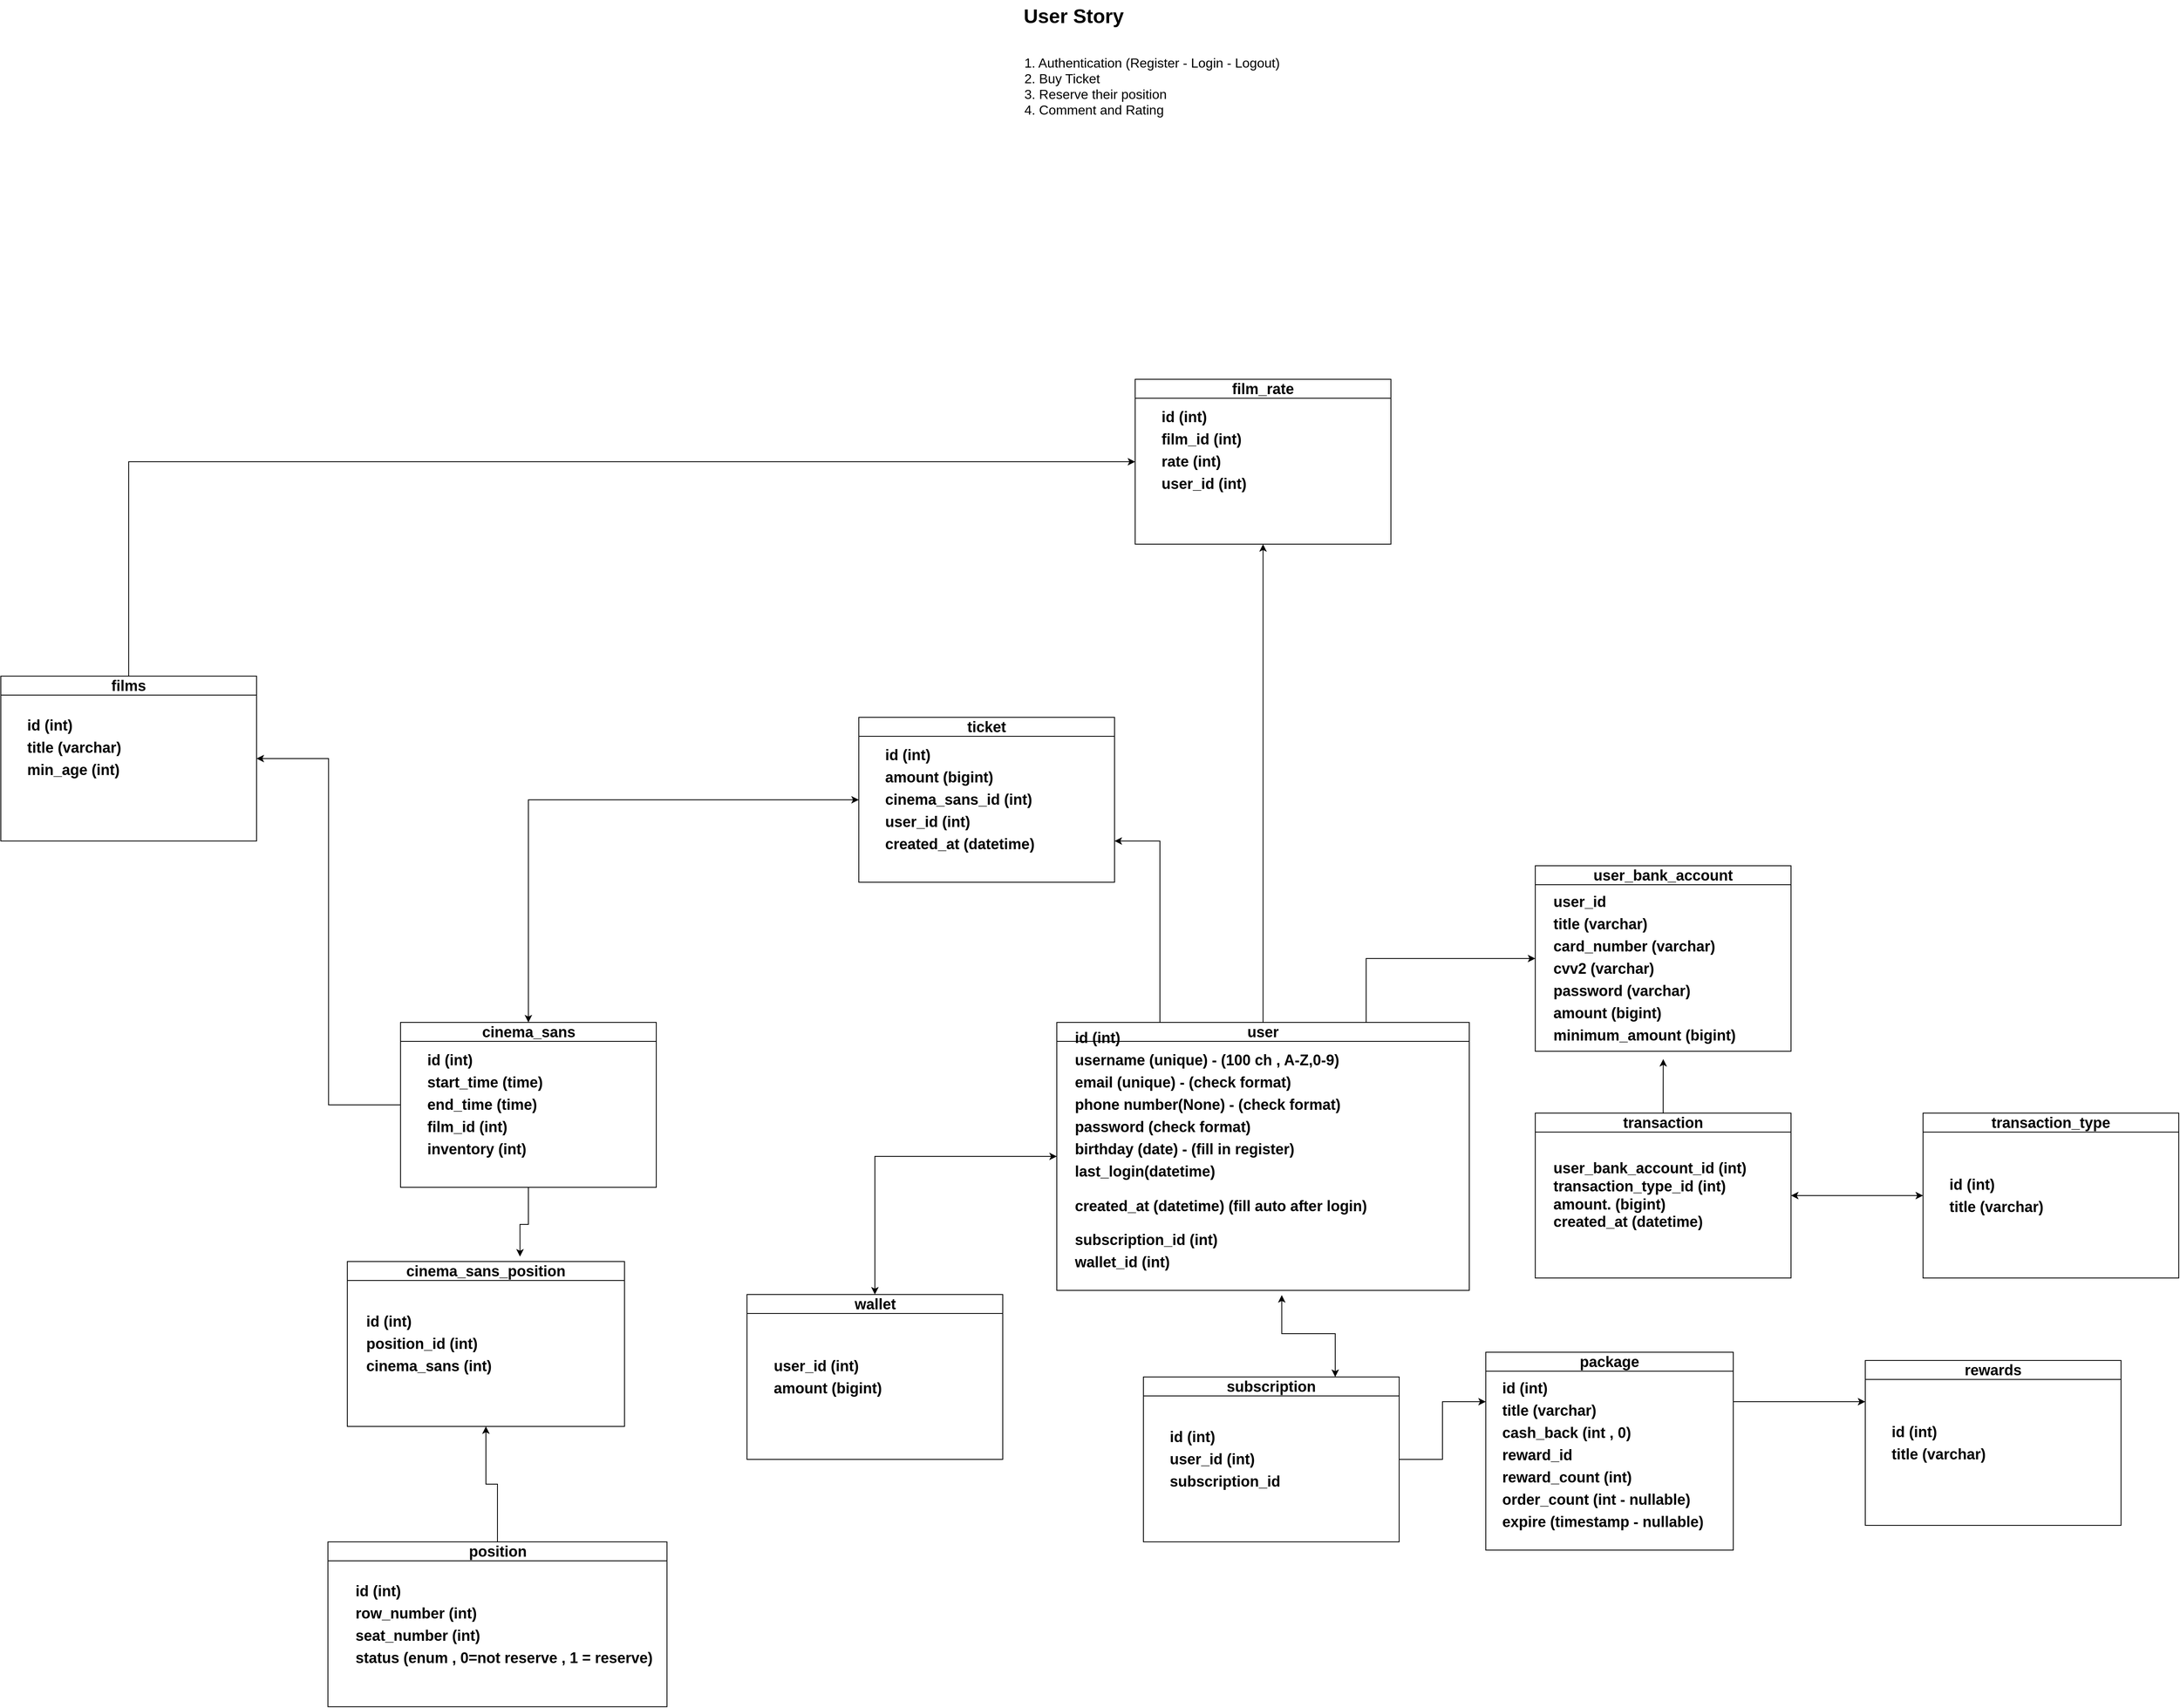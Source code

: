 <mxfile version="23.0.2" type="github">
  <diagram name="Page-1" id="5Sw0mt2Ui1cbXPdswmmH">
    <mxGraphModel dx="2814" dy="1692" grid="1" gridSize="10" guides="1" tooltips="1" connect="1" arrows="1" fold="1" page="1" pageScale="1" pageWidth="850" pageHeight="1100" math="0" shadow="0">
      <root>
        <mxCell id="0" />
        <mxCell id="1" parent="0" />
        <mxCell id="2Hf9jMkPBdYzEBg5ywoU-2" value="&lt;font style=&quot;font-size: 24px;&quot;&gt;&lt;b&gt;User Story&lt;/b&gt;&lt;/font&gt;" style="text;html=1;align=center;verticalAlign=middle;resizable=0;points=[];autosize=1;strokeColor=none;fillColor=none;" parent="1" vertex="1">
          <mxGeometry x="-40" y="-660" width="140" height="40" as="geometry" />
        </mxCell>
        <mxCell id="2Hf9jMkPBdYzEBg5ywoU-3" value="&lt;div style=&quot;text-align: left;&quot;&gt;&lt;span style=&quot;font-size: 16px;&quot;&gt;&lt;br&gt;&lt;/span&gt;&lt;/div&gt;&lt;font style=&quot;font-size: 16px;&quot;&gt;&lt;div style=&quot;text-align: left;&quot;&gt;&lt;span style=&quot;background-color: initial;&quot;&gt;1. Authentication (Register - Login - Logout)&lt;/span&gt;&lt;/div&gt;&lt;div style=&quot;text-align: left;&quot;&gt;&lt;span style=&quot;background-color: initial;&quot;&gt;2. Buy Ticket&lt;/span&gt;&lt;/div&gt;&lt;div style=&quot;text-align: left;&quot;&gt;3. Reserve their position&lt;span style=&quot;background-color: initial;&quot;&gt;&lt;br&gt;&lt;/span&gt;&lt;/div&gt;&lt;div style=&quot;text-align: left;&quot;&gt;4. Comment and Rating&lt;/div&gt;&lt;/font&gt;" style="text;html=1;align=center;verticalAlign=middle;resizable=0;points=[];autosize=1;strokeColor=none;fillColor=none;" parent="1" vertex="1">
          <mxGeometry x="-40" y="-620" width="330" height="110" as="geometry" />
        </mxCell>
        <mxCell id="2Hf9jMkPBdYzEBg5ywoU-5" value="&lt;span style=&quot;font-size: 16px;&quot;&gt;&lt;br&gt;&lt;/span&gt;" style="text;html=1;align=left;verticalAlign=middle;resizable=0;points=[];autosize=1;strokeColor=none;fillColor=none;" parent="1" vertex="1">
          <mxGeometry x="60" y="190" width="20" height="30" as="geometry" />
        </mxCell>
        <mxCell id="2Hf9jMkPBdYzEBg5ywoU-36" style="edgeStyle=orthogonalEdgeStyle;rounded=0;orthogonalLoop=1;jettySize=auto;html=1;exitX=0.75;exitY=0;exitDx=0;exitDy=0;entryX=0;entryY=0.5;entryDx=0;entryDy=0;" parent="1" source="2Hf9jMkPBdYzEBg5ywoU-10" target="2Hf9jMkPBdYzEBg5ywoU-12" edge="1">
          <mxGeometry relative="1" as="geometry" />
        </mxCell>
        <mxCell id="2Hf9jMkPBdYzEBg5ywoU-83" style="edgeStyle=orthogonalEdgeStyle;rounded=0;orthogonalLoop=1;jettySize=auto;html=1;exitX=0.25;exitY=0;exitDx=0;exitDy=0;entryX=1;entryY=0.75;entryDx=0;entryDy=0;shadow=0;" parent="1" source="2Hf9jMkPBdYzEBg5ywoU-10" target="2Hf9jMkPBdYzEBg5ywoU-49" edge="1">
          <mxGeometry relative="1" as="geometry" />
        </mxCell>
        <mxCell id="2Hf9jMkPBdYzEBg5ywoU-90" style="edgeStyle=orthogonalEdgeStyle;rounded=0;orthogonalLoop=1;jettySize=auto;html=1;exitX=0.5;exitY=0;exitDx=0;exitDy=0;entryX=0.5;entryY=1;entryDx=0;entryDy=0;" parent="1" source="2Hf9jMkPBdYzEBg5ywoU-10" target="2Hf9jMkPBdYzEBg5ywoU-85" edge="1">
          <mxGeometry relative="1" as="geometry" />
        </mxCell>
        <mxCell id="2Hf9jMkPBdYzEBg5ywoU-10" value="&lt;h2&gt;user&lt;/h2&gt;" style="swimlane;whiteSpace=wrap;html=1;" parent="1" vertex="1">
          <mxGeometry x="10" y="580" width="500" height="325" as="geometry" />
        </mxCell>
        <mxCell id="2Hf9jMkPBdYzEBg5ywoU-8" value="&lt;h2 style=&quot;border-color: var(--border-color); line-height: 150%;&quot;&gt;id (int)&lt;br&gt;username (unique) - (100 ch , A-Z,0-9)&lt;br&gt;email (unique) - (check format)&lt;br&gt;phone number(None) - (check format)&lt;br&gt;password (check format)&lt;br&gt;birthday (date) - (fill in register)&lt;br&gt;last_login(datetime)&lt;/h2&gt;&lt;h2 style=&quot;border-color: var(--border-color); line-height: 150%;&quot;&gt;created_at (datetime) (fill auto after login)&amp;nbsp;&lt;/h2&gt;&lt;h2 style=&quot;border-color: var(--border-color); line-height: 150%;&quot;&gt;subscription_id (int)&lt;br&gt;wallet_id (int)&lt;/h2&gt;" style="text;html=1;align=left;verticalAlign=middle;resizable=0;points=[];autosize=1;strokeColor=none;fillColor=none;" parent="2Hf9jMkPBdYzEBg5ywoU-10" vertex="1">
          <mxGeometry x="20" y="-15" width="380" height="340" as="geometry" />
        </mxCell>
        <mxCell id="2Hf9jMkPBdYzEBg5ywoU-12" value="&lt;h2&gt;user_bank_account&lt;/h2&gt;" style="swimlane;whiteSpace=wrap;html=1;" parent="1" vertex="1">
          <mxGeometry x="590" y="390" width="310" height="225" as="geometry" />
        </mxCell>
        <mxCell id="2Hf9jMkPBdYzEBg5ywoU-13" value="&lt;h2 style=&quot;line-height: 150%;&quot;&gt;user_id&amp;nbsp;&lt;br&gt;title (varchar)&lt;br&gt;card_number (varchar)&lt;br&gt;cvv2 (varchar)&lt;br&gt;password (varchar)&lt;br&gt;amount (bigint)&lt;br&gt;minimum_amount (bigint)&lt;/h2&gt;" style="text;html=1;align=left;verticalAlign=middle;resizable=0;points=[];autosize=1;strokeColor=none;fillColor=none;" parent="2Hf9jMkPBdYzEBg5ywoU-12" vertex="1">
          <mxGeometry x="20" y="10" width="240" height="230" as="geometry" />
        </mxCell>
        <mxCell id="2Hf9jMkPBdYzEBg5ywoU-76" style="edgeStyle=orthogonalEdgeStyle;rounded=0;orthogonalLoop=1;jettySize=auto;html=1;exitX=1;exitY=0.5;exitDx=0;exitDy=0;entryX=0;entryY=0.25;entryDx=0;entryDy=0;" parent="1" source="2Hf9jMkPBdYzEBg5ywoU-39" target="2Hf9jMkPBdYzEBg5ywoU-51" edge="1">
          <mxGeometry relative="1" as="geometry" />
        </mxCell>
        <mxCell id="2Hf9jMkPBdYzEBg5ywoU-39" value="&lt;h2&gt;subscription&lt;/h2&gt;" style="swimlane;whiteSpace=wrap;html=1;" parent="1" vertex="1">
          <mxGeometry x="115" y="1010" width="310" height="200" as="geometry" />
        </mxCell>
        <mxCell id="2Hf9jMkPBdYzEBg5ywoU-40" value="&lt;h2 style=&quot;line-height: 150%;&quot;&gt;id (int)&lt;br&gt;user_id (int)&lt;br&gt;subscription_id&lt;/h2&gt;" style="text;html=1;align=left;verticalAlign=middle;resizable=0;points=[];autosize=1;strokeColor=none;fillColor=none;" parent="2Hf9jMkPBdYzEBg5ywoU-39" vertex="1">
          <mxGeometry x="30" y="40" width="160" height="120" as="geometry" />
        </mxCell>
        <mxCell id="2Hf9jMkPBdYzEBg5ywoU-94" style="edgeStyle=orthogonalEdgeStyle;rounded=0;orthogonalLoop=1;jettySize=auto;html=1;exitX=0.5;exitY=0;exitDx=0;exitDy=0;entryX=0;entryY=0.5;entryDx=0;entryDy=0;startArrow=classic;startFill=1;" parent="1" source="2Hf9jMkPBdYzEBg5ywoU-41" target="2Hf9jMkPBdYzEBg5ywoU-10" edge="1">
          <mxGeometry relative="1" as="geometry" />
        </mxCell>
        <mxCell id="2Hf9jMkPBdYzEBg5ywoU-41" value="&lt;h2&gt;wallet&lt;/h2&gt;" style="swimlane;whiteSpace=wrap;html=1;" parent="1" vertex="1">
          <mxGeometry x="-365.5" y="910" width="310" height="200" as="geometry" />
        </mxCell>
        <mxCell id="2Hf9jMkPBdYzEBg5ywoU-42" value="&lt;h2 style=&quot;line-height: 150%;&quot;&gt;user_id (int)&lt;br&gt;amount (bigint)&lt;br&gt;&lt;/h2&gt;" style="text;html=1;align=left;verticalAlign=middle;resizable=0;points=[];autosize=1;strokeColor=none;fillColor=none;" parent="2Hf9jMkPBdYzEBg5ywoU-41" vertex="1">
          <mxGeometry x="30" y="50" width="150" height="100" as="geometry" />
        </mxCell>
        <mxCell id="2Hf9jMkPBdYzEBg5ywoU-77" style="edgeStyle=orthogonalEdgeStyle;rounded=0;orthogonalLoop=1;jettySize=auto;html=1;exitX=0;exitY=0.5;exitDx=0;exitDy=0;entryX=1;entryY=0.5;entryDx=0;entryDy=0;" parent="1" source="2Hf9jMkPBdYzEBg5ywoU-43" target="2Hf9jMkPBdYzEBg5ywoU-45" edge="1">
          <mxGeometry relative="1" as="geometry" />
        </mxCell>
        <mxCell id="2Hf9jMkPBdYzEBg5ywoU-84" style="edgeStyle=orthogonalEdgeStyle;rounded=0;orthogonalLoop=1;jettySize=auto;html=1;exitX=0.5;exitY=0;exitDx=0;exitDy=0;entryX=0;entryY=0.5;entryDx=0;entryDy=0;startArrow=classic;startFill=1;" parent="1" source="2Hf9jMkPBdYzEBg5ywoU-43" target="2Hf9jMkPBdYzEBg5ywoU-49" edge="1">
          <mxGeometry relative="1" as="geometry" />
        </mxCell>
        <mxCell id="2Hf9jMkPBdYzEBg5ywoU-43" value="&lt;h2&gt;cinema_sans&lt;/h2&gt;" style="swimlane;whiteSpace=wrap;html=1;" parent="1" vertex="1">
          <mxGeometry x="-785.5" y="580" width="310" height="200" as="geometry" />
        </mxCell>
        <mxCell id="2Hf9jMkPBdYzEBg5ywoU-44" value="&lt;h2 style=&quot;line-height: 150%;&quot;&gt;id (int)&lt;br&gt;start_time (time)&lt;br&gt;end_time (time)&lt;br&gt;film_id (int)&lt;br&gt;inventory (int)&lt;/h2&gt;" style="text;html=1;align=left;verticalAlign=middle;resizable=0;points=[];autosize=1;strokeColor=none;fillColor=none;" parent="2Hf9jMkPBdYzEBg5ywoU-43" vertex="1">
          <mxGeometry x="30" y="10" width="160" height="180" as="geometry" />
        </mxCell>
        <mxCell id="2Hf9jMkPBdYzEBg5ywoU-88" style="edgeStyle=orthogonalEdgeStyle;rounded=0;orthogonalLoop=1;jettySize=auto;html=1;exitX=0.5;exitY=0;exitDx=0;exitDy=0;entryX=0;entryY=0.5;entryDx=0;entryDy=0;" parent="1" source="2Hf9jMkPBdYzEBg5ywoU-45" target="2Hf9jMkPBdYzEBg5ywoU-85" edge="1">
          <mxGeometry relative="1" as="geometry" />
        </mxCell>
        <mxCell id="2Hf9jMkPBdYzEBg5ywoU-45" value="&lt;h2&gt;films&lt;/h2&gt;" style="swimlane;whiteSpace=wrap;html=1;" parent="1" vertex="1">
          <mxGeometry x="-1270" y="160" width="310" height="200" as="geometry" />
        </mxCell>
        <mxCell id="2Hf9jMkPBdYzEBg5ywoU-46" value="&lt;h2 style=&quot;line-height: 150%;&quot;&gt;id (int)&lt;br&gt;title (varchar)&lt;br&gt;min_age (int)&lt;br&gt;&lt;br&gt;&lt;/h2&gt;" style="text;html=1;align=left;verticalAlign=middle;resizable=0;points=[];autosize=1;strokeColor=none;fillColor=none;" parent="2Hf9jMkPBdYzEBg5ywoU-45" vertex="1">
          <mxGeometry x="30" y="25" width="140" height="150" as="geometry" />
        </mxCell>
        <mxCell id="2Hf9jMkPBdYzEBg5ywoU-49" value="&lt;h2&gt;ticket&lt;/h2&gt;" style="swimlane;whiteSpace=wrap;html=1;" parent="1" vertex="1">
          <mxGeometry x="-230" y="210" width="310" height="200" as="geometry" />
        </mxCell>
        <mxCell id="2Hf9jMkPBdYzEBg5ywoU-50" value="&lt;h2 style=&quot;line-height: 150%;&quot;&gt;id (int)&lt;br&gt;amount (bigint)&lt;br&gt;cinema_sans_id (int)&lt;br&gt;user_id (int)&lt;br&gt;created_at (datetime)&lt;/h2&gt;" style="text;html=1;align=left;verticalAlign=middle;resizable=0;points=[];autosize=1;strokeColor=none;fillColor=none;" parent="2Hf9jMkPBdYzEBg5ywoU-49" vertex="1">
          <mxGeometry x="30" y="10" width="200" height="180" as="geometry" />
        </mxCell>
        <mxCell id="2Hf9jMkPBdYzEBg5ywoU-62" style="edgeStyle=orthogonalEdgeStyle;rounded=0;orthogonalLoop=1;jettySize=auto;html=1;exitX=1;exitY=0.25;exitDx=0;exitDy=0;entryX=0;entryY=0.25;entryDx=0;entryDy=0;" parent="1" source="2Hf9jMkPBdYzEBg5ywoU-51" target="2Hf9jMkPBdYzEBg5ywoU-55" edge="1">
          <mxGeometry relative="1" as="geometry" />
        </mxCell>
        <mxCell id="2Hf9jMkPBdYzEBg5ywoU-51" value="&lt;h2&gt;package&lt;/h2&gt;" style="swimlane;whiteSpace=wrap;html=1;" parent="1" vertex="1">
          <mxGeometry x="530" y="980" width="300" height="240" as="geometry" />
        </mxCell>
        <mxCell id="2Hf9jMkPBdYzEBg5ywoU-52" value="&lt;h2 style=&quot;line-height: 150%;&quot;&gt;id (int)&lt;br&gt;title (varchar)&lt;br&gt;cash_back (int , 0)&lt;br&gt;reward_id&lt;br&gt;reward_count (int)&lt;br&gt;order_count (int - nullable)&lt;br&gt;expire (timestamp - nullable)&lt;/h2&gt;" style="text;html=1;align=left;verticalAlign=middle;resizable=0;points=[];autosize=1;strokeColor=none;fillColor=none;" parent="2Hf9jMkPBdYzEBg5ywoU-51" vertex="1">
          <mxGeometry x="17.5" y="10" width="270" height="230" as="geometry" />
        </mxCell>
        <mxCell id="2Hf9jMkPBdYzEBg5ywoU-80" value="" style="edgeStyle=orthogonalEdgeStyle;rounded=0;orthogonalLoop=1;jettySize=auto;html=1;" parent="1" source="2Hf9jMkPBdYzEBg5ywoU-53" target="2Hf9jMkPBdYzEBg5ywoU-78" edge="1">
          <mxGeometry relative="1" as="geometry" />
        </mxCell>
        <mxCell id="2Hf9jMkPBdYzEBg5ywoU-53" value="&lt;h2&gt;position&lt;/h2&gt;" style="swimlane;whiteSpace=wrap;html=1;" parent="1" vertex="1">
          <mxGeometry x="-873.5" y="1210" width="411" height="200" as="geometry" />
        </mxCell>
        <mxCell id="2Hf9jMkPBdYzEBg5ywoU-54" value="&lt;h2 style=&quot;line-height: 150%;&quot;&gt;id (int)&lt;br&gt;row_number (int)&lt;br&gt;seat_number (int)&lt;br&gt;status (enum , 0=not reserve , 1 = reserve)&lt;/h2&gt;" style="text;html=1;align=left;verticalAlign=middle;resizable=0;points=[];autosize=1;strokeColor=none;fillColor=none;" parent="2Hf9jMkPBdYzEBg5ywoU-53" vertex="1">
          <mxGeometry x="31" y="25" width="380" height="150" as="geometry" />
        </mxCell>
        <mxCell id="2Hf9jMkPBdYzEBg5ywoU-55" value="&lt;h2&gt;rewards&lt;/h2&gt;" style="swimlane;whiteSpace=wrap;html=1;" parent="1" vertex="1">
          <mxGeometry x="990" y="990" width="310" height="200" as="geometry" />
        </mxCell>
        <mxCell id="2Hf9jMkPBdYzEBg5ywoU-56" value="&lt;h2 style=&quot;line-height: 150%;&quot;&gt;id (int)&lt;br&gt;title (varchar)&lt;br&gt;&lt;/h2&gt;" style="text;html=1;align=left;verticalAlign=middle;resizable=0;points=[];autosize=1;strokeColor=none;fillColor=none;" parent="2Hf9jMkPBdYzEBg5ywoU-55" vertex="1">
          <mxGeometry x="30" y="50" width="140" height="100" as="geometry" />
        </mxCell>
        <mxCell id="2Hf9jMkPBdYzEBg5ywoU-63" value="&lt;h2&gt;transaction_type&lt;/h2&gt;" style="swimlane;whiteSpace=wrap;html=1;" parent="1" vertex="1">
          <mxGeometry x="1060" y="690" width="310" height="200" as="geometry" />
        </mxCell>
        <mxCell id="2Hf9jMkPBdYzEBg5ywoU-64" value="&lt;h2 style=&quot;line-height: 150%;&quot;&gt;id (int)&lt;br&gt;title (varchar)&lt;/h2&gt;" style="text;html=1;align=left;verticalAlign=middle;resizable=0;points=[];autosize=1;strokeColor=none;fillColor=none;" parent="2Hf9jMkPBdYzEBg5ywoU-63" vertex="1">
          <mxGeometry x="30" y="50" width="140" height="100" as="geometry" />
        </mxCell>
        <mxCell id="2Hf9jMkPBdYzEBg5ywoU-93" style="edgeStyle=orthogonalEdgeStyle;rounded=0;orthogonalLoop=1;jettySize=auto;html=1;exitX=1;exitY=0.5;exitDx=0;exitDy=0;entryX=0;entryY=0.5;entryDx=0;entryDy=0;startArrow=classic;startFill=1;" parent="1" source="2Hf9jMkPBdYzEBg5ywoU-65" target="2Hf9jMkPBdYzEBg5ywoU-63" edge="1">
          <mxGeometry relative="1" as="geometry" />
        </mxCell>
        <mxCell id="2Hf9jMkPBdYzEBg5ywoU-65" value="&lt;h2&gt;transaction&lt;/h2&gt;" style="swimlane;whiteSpace=wrap;html=1;" parent="1" vertex="1">
          <mxGeometry x="590" y="690" width="310" height="200" as="geometry" />
        </mxCell>
        <mxCell id="2Hf9jMkPBdYzEBg5ywoU-66" value="&lt;h2 style=&quot;border-color: var(--border-color);&quot;&gt;user_bank_account_id (int)&lt;br&gt;transaction_type_id (int)&lt;br&gt;amount. (bigint)&lt;br&gt;created_at (datetime)&lt;/h2&gt;" style="text;html=1;align=left;verticalAlign=middle;resizable=0;points=[];autosize=1;strokeColor=none;fillColor=none;" parent="2Hf9jMkPBdYzEBg5ywoU-65" vertex="1">
          <mxGeometry x="20" y="35" width="260" height="130" as="geometry" />
        </mxCell>
        <mxCell id="2Hf9jMkPBdYzEBg5ywoU-71" style="edgeStyle=orthogonalEdgeStyle;rounded=0;orthogonalLoop=1;jettySize=auto;html=1;exitX=0.5;exitY=0;exitDx=0;exitDy=0;entryX=0.563;entryY=0.976;entryDx=0;entryDy=0;entryPerimeter=0;" parent="1" source="2Hf9jMkPBdYzEBg5ywoU-65" target="2Hf9jMkPBdYzEBg5ywoU-13" edge="1">
          <mxGeometry relative="1" as="geometry" />
        </mxCell>
        <mxCell id="2Hf9jMkPBdYzEBg5ywoU-78" value="&lt;h2&gt;cinema_sans_position&lt;/h2&gt;" style="swimlane;whiteSpace=wrap;html=1;" parent="1" vertex="1">
          <mxGeometry x="-850" y="870" width="336" height="200" as="geometry" />
        </mxCell>
        <mxCell id="2Hf9jMkPBdYzEBg5ywoU-79" value="&lt;h2 style=&quot;line-height: 150%;&quot;&gt;id (int)&lt;br&gt;position_id (int)&lt;br&gt;cinema_sans (int)&lt;/h2&gt;" style="text;html=1;align=left;verticalAlign=middle;resizable=0;points=[];autosize=1;strokeColor=none;fillColor=none;" parent="2Hf9jMkPBdYzEBg5ywoU-78" vertex="1">
          <mxGeometry x="21" y="40" width="180" height="120" as="geometry" />
        </mxCell>
        <mxCell id="2Hf9jMkPBdYzEBg5ywoU-81" style="edgeStyle=orthogonalEdgeStyle;rounded=0;orthogonalLoop=1;jettySize=auto;html=1;exitX=0.5;exitY=1;exitDx=0;exitDy=0;entryX=0.623;entryY=-0.03;entryDx=0;entryDy=0;entryPerimeter=0;" parent="1" source="2Hf9jMkPBdYzEBg5ywoU-43" target="2Hf9jMkPBdYzEBg5ywoU-78" edge="1">
          <mxGeometry relative="1" as="geometry" />
        </mxCell>
        <mxCell id="2Hf9jMkPBdYzEBg5ywoU-85" value="&lt;h2&gt;film_rate&lt;/h2&gt;" style="swimlane;whiteSpace=wrap;html=1;" parent="1" vertex="1">
          <mxGeometry x="105" y="-200" width="310" height="200" as="geometry" />
        </mxCell>
        <mxCell id="2Hf9jMkPBdYzEBg5ywoU-86" value="&lt;h2 style=&quot;line-height: 150%;&quot;&gt;id (int)&lt;br&gt;film_id (int)&lt;br&gt;rate (int)&lt;br&gt;user_id (int)&lt;br&gt;&lt;br&gt;&lt;/h2&gt;" style="text;html=1;align=left;verticalAlign=middle;resizable=0;points=[];autosize=1;strokeColor=none;fillColor=none;" parent="2Hf9jMkPBdYzEBg5ywoU-85" vertex="1">
          <mxGeometry x="30" y="10" width="130" height="180" as="geometry" />
        </mxCell>
        <mxCell id="2Hf9jMkPBdYzEBg5ywoU-92" style="edgeStyle=orthogonalEdgeStyle;rounded=0;orthogonalLoop=1;jettySize=auto;html=1;exitX=0.75;exitY=0;exitDx=0;exitDy=0;entryX=0.665;entryY=1.017;entryDx=0;entryDy=0;entryPerimeter=0;startArrow=classic;startFill=1;" parent="1" source="2Hf9jMkPBdYzEBg5ywoU-39" target="2Hf9jMkPBdYzEBg5ywoU-8" edge="1">
          <mxGeometry relative="1" as="geometry" />
        </mxCell>
      </root>
    </mxGraphModel>
  </diagram>
</mxfile>

